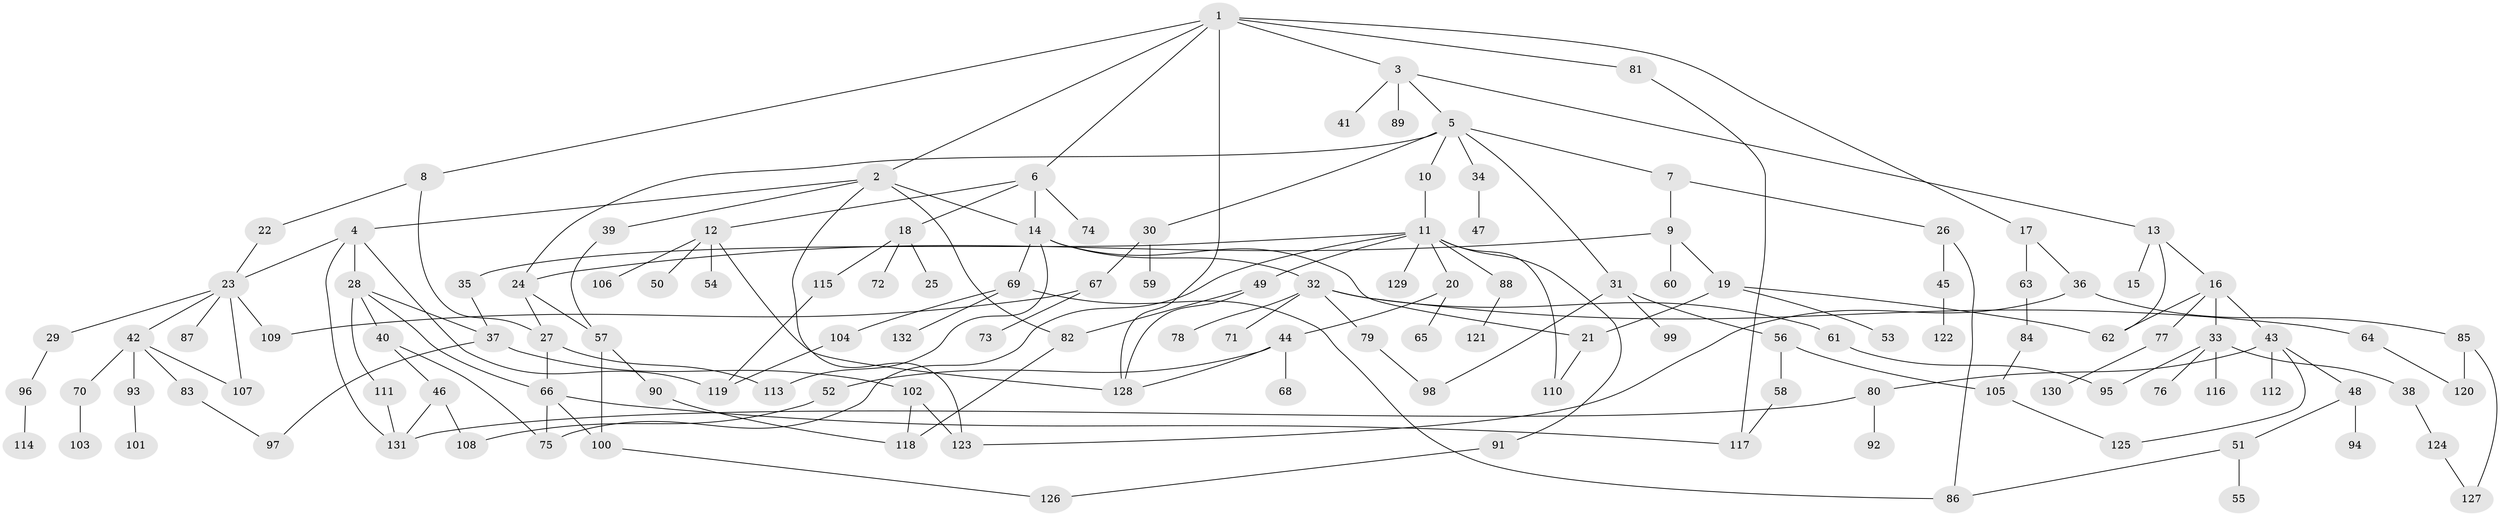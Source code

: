 // coarse degree distribution, {6: 0.09259259259259259, 3: 0.25925925925925924, 8: 0.018518518518518517, 7: 0.037037037037037035, 5: 0.12962962962962962, 2: 0.24074074074074073, 4: 0.09259259259259259, 1: 0.12962962962962962}
// Generated by graph-tools (version 1.1) at 2025/49/03/04/25 22:49:10]
// undirected, 132 vertices, 174 edges
graph export_dot {
  node [color=gray90,style=filled];
  1;
  2;
  3;
  4;
  5;
  6;
  7;
  8;
  9;
  10;
  11;
  12;
  13;
  14;
  15;
  16;
  17;
  18;
  19;
  20;
  21;
  22;
  23;
  24;
  25;
  26;
  27;
  28;
  29;
  30;
  31;
  32;
  33;
  34;
  35;
  36;
  37;
  38;
  39;
  40;
  41;
  42;
  43;
  44;
  45;
  46;
  47;
  48;
  49;
  50;
  51;
  52;
  53;
  54;
  55;
  56;
  57;
  58;
  59;
  60;
  61;
  62;
  63;
  64;
  65;
  66;
  67;
  68;
  69;
  70;
  71;
  72;
  73;
  74;
  75;
  76;
  77;
  78;
  79;
  80;
  81;
  82;
  83;
  84;
  85;
  86;
  87;
  88;
  89;
  90;
  91;
  92;
  93;
  94;
  95;
  96;
  97;
  98;
  99;
  100;
  101;
  102;
  103;
  104;
  105;
  106;
  107;
  108;
  109;
  110;
  111;
  112;
  113;
  114;
  115;
  116;
  117;
  118;
  119;
  120;
  121;
  122;
  123;
  124;
  125;
  126;
  127;
  128;
  129;
  130;
  131;
  132;
  1 -- 2;
  1 -- 3;
  1 -- 6;
  1 -- 8;
  1 -- 17;
  1 -- 81;
  1 -- 128;
  2 -- 4;
  2 -- 39;
  2 -- 82;
  2 -- 123;
  2 -- 14;
  3 -- 5;
  3 -- 13;
  3 -- 41;
  3 -- 89;
  4 -- 28;
  4 -- 131;
  4 -- 23;
  4 -- 119;
  5 -- 7;
  5 -- 10;
  5 -- 30;
  5 -- 31;
  5 -- 34;
  5 -- 24;
  6 -- 12;
  6 -- 14;
  6 -- 18;
  6 -- 74;
  7 -- 9;
  7 -- 26;
  8 -- 22;
  8 -- 27;
  9 -- 19;
  9 -- 24;
  9 -- 60;
  10 -- 11;
  11 -- 20;
  11 -- 35;
  11 -- 49;
  11 -- 88;
  11 -- 91;
  11 -- 129;
  11 -- 110;
  11 -- 75;
  12 -- 50;
  12 -- 54;
  12 -- 106;
  12 -- 128;
  13 -- 15;
  13 -- 16;
  13 -- 62;
  14 -- 21;
  14 -- 32;
  14 -- 69;
  14 -- 113;
  16 -- 33;
  16 -- 43;
  16 -- 62;
  16 -- 77;
  17 -- 36;
  17 -- 63;
  18 -- 25;
  18 -- 72;
  18 -- 115;
  19 -- 53;
  19 -- 62;
  19 -- 21;
  20 -- 44;
  20 -- 65;
  21 -- 110;
  22 -- 23;
  23 -- 29;
  23 -- 42;
  23 -- 87;
  23 -- 109;
  23 -- 107;
  24 -- 57;
  24 -- 27;
  26 -- 45;
  26 -- 86;
  27 -- 113;
  27 -- 66;
  28 -- 40;
  28 -- 66;
  28 -- 111;
  28 -- 37;
  29 -- 96;
  30 -- 59;
  30 -- 67;
  31 -- 56;
  31 -- 99;
  31 -- 98;
  32 -- 61;
  32 -- 64;
  32 -- 71;
  32 -- 78;
  32 -- 79;
  33 -- 38;
  33 -- 76;
  33 -- 116;
  33 -- 95;
  34 -- 47;
  35 -- 37;
  36 -- 85;
  36 -- 123;
  37 -- 97;
  37 -- 102;
  38 -- 124;
  39 -- 57;
  40 -- 46;
  40 -- 75;
  42 -- 70;
  42 -- 83;
  42 -- 93;
  42 -- 107;
  43 -- 48;
  43 -- 80;
  43 -- 112;
  43 -- 125;
  44 -- 52;
  44 -- 68;
  44 -- 128;
  45 -- 122;
  46 -- 108;
  46 -- 131;
  48 -- 51;
  48 -- 94;
  49 -- 82;
  49 -- 128;
  51 -- 55;
  51 -- 86;
  52 -- 108;
  56 -- 58;
  56 -- 105;
  57 -- 90;
  57 -- 100;
  58 -- 117;
  61 -- 95;
  63 -- 84;
  64 -- 120;
  66 -- 75;
  66 -- 100;
  66 -- 117;
  67 -- 73;
  67 -- 109;
  69 -- 86;
  69 -- 104;
  69 -- 132;
  70 -- 103;
  77 -- 130;
  79 -- 98;
  80 -- 92;
  80 -- 131;
  81 -- 117;
  82 -- 118;
  83 -- 97;
  84 -- 105;
  85 -- 127;
  85 -- 120;
  88 -- 121;
  90 -- 118;
  91 -- 126;
  93 -- 101;
  96 -- 114;
  100 -- 126;
  102 -- 123;
  102 -- 118;
  104 -- 119;
  105 -- 125;
  111 -- 131;
  115 -- 119;
  124 -- 127;
}
